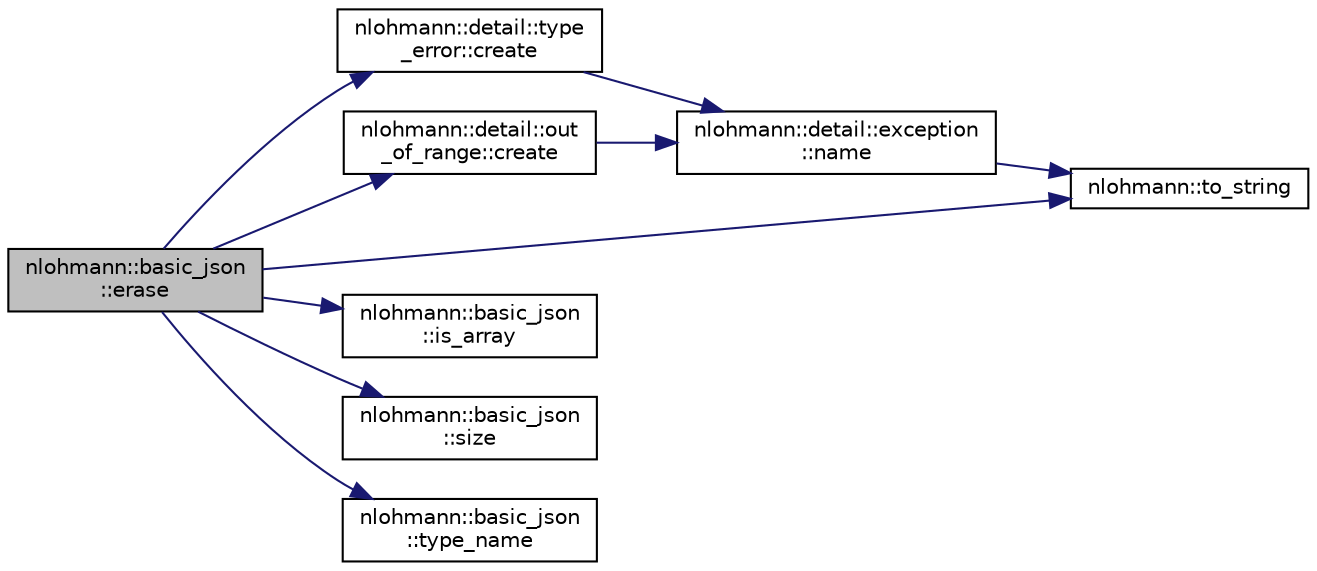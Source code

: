 digraph "nlohmann::basic_json::erase"
{
 // LATEX_PDF_SIZE
  edge [fontname="Helvetica",fontsize="10",labelfontname="Helvetica",labelfontsize="10"];
  node [fontname="Helvetica",fontsize="10",shape=record];
  rankdir="LR";
  Node1 [label="nlohmann::basic_json\l::erase",height=0.2,width=0.4,color="black", fillcolor="grey75", style="filled", fontcolor="black",tooltip="remove element from a JSON array given an index"];
  Node1 -> Node2 [color="midnightblue",fontsize="10",style="solid",fontname="Helvetica"];
  Node2 [label="nlohmann::detail::type\l_error::create",height=0.2,width=0.4,color="black", fillcolor="white", style="filled",URL="$classnlohmann_1_1detail_1_1type__error.html#aecc083aea4b698c33d042670ba50c10f",tooltip=" "];
  Node2 -> Node3 [color="midnightblue",fontsize="10",style="solid",fontname="Helvetica"];
  Node3 [label="nlohmann::detail::exception\l::name",height=0.2,width=0.4,color="black", fillcolor="white", style="filled",URL="$classnlohmann_1_1detail_1_1exception.html#abf41a7e9178356314082284e6cfea278",tooltip=" "];
  Node3 -> Node4 [color="midnightblue",fontsize="10",style="solid",fontname="Helvetica"];
  Node4 [label="nlohmann::to_string",height=0.2,width=0.4,color="black", fillcolor="white", style="filled",URL="$namespacenlohmann.html#a6ce645a0b8717757e096a5b5773b7a16",tooltip="user-defined to_string function for JSON values"];
  Node1 -> Node5 [color="midnightblue",fontsize="10",style="solid",fontname="Helvetica"];
  Node5 [label="nlohmann::detail::out\l_of_range::create",height=0.2,width=0.4,color="black", fillcolor="white", style="filled",URL="$classnlohmann_1_1detail_1_1out__of__range.html#a3f6d82a6f967c4728a1ec735a7867073",tooltip=" "];
  Node5 -> Node3 [color="midnightblue",fontsize="10",style="solid",fontname="Helvetica"];
  Node1 -> Node6 [color="midnightblue",fontsize="10",style="solid",fontname="Helvetica"];
  Node6 [label="nlohmann::basic_json\l::is_array",height=0.2,width=0.4,color="black", fillcolor="white", style="filled",URL="$classnlohmann_1_1basic__json.html#ab5b70d60a636b9c5e10f6c8caac60b9e",tooltip="return whether value is an array"];
  Node1 -> Node7 [color="midnightblue",fontsize="10",style="solid",fontname="Helvetica"];
  Node7 [label="nlohmann::basic_json\l::size",height=0.2,width=0.4,color="black", fillcolor="white", style="filled",URL="$classnlohmann_1_1basic__json.html#a33c7c8638bb0b12e6d1b69d8106dd2e0",tooltip="returns the number of elements"];
  Node1 -> Node4 [color="midnightblue",fontsize="10",style="solid",fontname="Helvetica"];
  Node1 -> Node8 [color="midnightblue",fontsize="10",style="solid",fontname="Helvetica"];
  Node8 [label="nlohmann::basic_json\l::type_name",height=0.2,width=0.4,color="black", fillcolor="white", style="filled",URL="$classnlohmann_1_1basic__json.html#a459dbfcd47bd632ca82ca8ff8db278c8",tooltip="return the type as string"];
}
